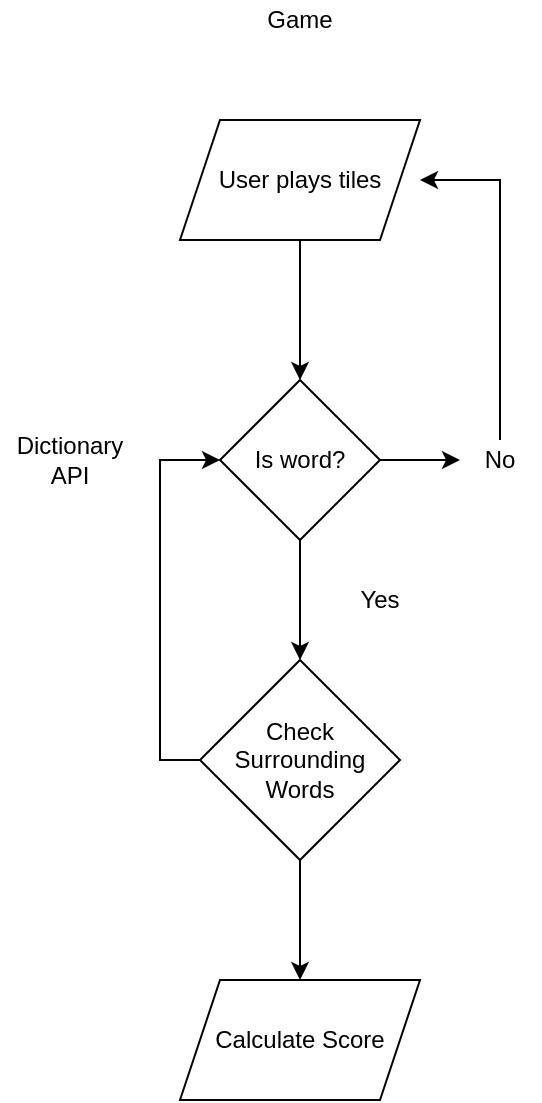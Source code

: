 <mxfile version="14.2.7" type="device"><diagram id="8BJXYvXiSxUhUVi4Weit" name="Page-1"><mxGraphModel dx="1006" dy="685" grid="1" gridSize="10" guides="1" tooltips="1" connect="1" arrows="1" fold="1" page="1" pageScale="1" pageWidth="850" pageHeight="1100" math="0" shadow="0"><root><mxCell id="0"/><mxCell id="1" parent="0"/><mxCell id="C4Dk4APJkv_HdkKihGZk-1" value="Game" style="text;html=1;strokeColor=none;fillColor=none;align=center;verticalAlign=middle;whiteSpace=wrap;rounded=0;" vertex="1" parent="1"><mxGeometry x="160" y="40" width="40" height="20" as="geometry"/></mxCell><mxCell id="C4Dk4APJkv_HdkKihGZk-4" value="" style="edgeStyle=orthogonalEdgeStyle;rounded=0;orthogonalLoop=1;jettySize=auto;html=1;" edge="1" parent="1" source="C4Dk4APJkv_HdkKihGZk-2" target="C4Dk4APJkv_HdkKihGZk-3"><mxGeometry relative="1" as="geometry"/></mxCell><mxCell id="C4Dk4APJkv_HdkKihGZk-2" value="User plays tiles" style="shape=parallelogram;perimeter=parallelogramPerimeter;whiteSpace=wrap;html=1;fixedSize=1;" vertex="1" parent="1"><mxGeometry x="120" y="100" width="120" height="60" as="geometry"/></mxCell><mxCell id="C4Dk4APJkv_HdkKihGZk-7" value="" style="edgeStyle=orthogonalEdgeStyle;rounded=0;orthogonalLoop=1;jettySize=auto;html=1;" edge="1" parent="1" source="C4Dk4APJkv_HdkKihGZk-3" target="C4Dk4APJkv_HdkKihGZk-6"><mxGeometry relative="1" as="geometry"/></mxCell><mxCell id="C4Dk4APJkv_HdkKihGZk-10" value="" style="edgeStyle=orthogonalEdgeStyle;rounded=0;orthogonalLoop=1;jettySize=auto;html=1;" edge="1" parent="1" source="C4Dk4APJkv_HdkKihGZk-3" target="C4Dk4APJkv_HdkKihGZk-9"><mxGeometry relative="1" as="geometry"/></mxCell><mxCell id="C4Dk4APJkv_HdkKihGZk-3" value="Is word?" style="rhombus;whiteSpace=wrap;html=1;" vertex="1" parent="1"><mxGeometry x="140" y="230" width="80" height="80" as="geometry"/></mxCell><mxCell id="C4Dk4APJkv_HdkKihGZk-5" value="Dictionary API" style="text;html=1;strokeColor=none;fillColor=none;align=center;verticalAlign=middle;whiteSpace=wrap;rounded=0;" vertex="1" parent="1"><mxGeometry x="30" y="260" width="70" height="20" as="geometry"/></mxCell><mxCell id="C4Dk4APJkv_HdkKihGZk-12" style="edgeStyle=orthogonalEdgeStyle;rounded=0;orthogonalLoop=1;jettySize=auto;html=1;exitX=0;exitY=0.5;exitDx=0;exitDy=0;entryX=0;entryY=0.5;entryDx=0;entryDy=0;" edge="1" parent="1" source="C4Dk4APJkv_HdkKihGZk-6" target="C4Dk4APJkv_HdkKihGZk-3"><mxGeometry relative="1" as="geometry"/></mxCell><mxCell id="C4Dk4APJkv_HdkKihGZk-14" value="" style="edgeStyle=orthogonalEdgeStyle;rounded=0;orthogonalLoop=1;jettySize=auto;html=1;" edge="1" parent="1" source="C4Dk4APJkv_HdkKihGZk-6" target="C4Dk4APJkv_HdkKihGZk-13"><mxGeometry relative="1" as="geometry"/></mxCell><mxCell id="C4Dk4APJkv_HdkKihGZk-6" value="Check Surrounding Words" style="rhombus;whiteSpace=wrap;html=1;" vertex="1" parent="1"><mxGeometry x="130" y="370" width="100" height="100" as="geometry"/></mxCell><mxCell id="C4Dk4APJkv_HdkKihGZk-8" value="Yes" style="text;html=1;strokeColor=none;fillColor=none;align=center;verticalAlign=middle;whiteSpace=wrap;rounded=0;" vertex="1" parent="1"><mxGeometry x="200" y="330" width="40" height="20" as="geometry"/></mxCell><mxCell id="C4Dk4APJkv_HdkKihGZk-11" style="edgeStyle=orthogonalEdgeStyle;rounded=0;orthogonalLoop=1;jettySize=auto;html=1;exitX=0.5;exitY=0;exitDx=0;exitDy=0;entryX=1;entryY=0.5;entryDx=0;entryDy=0;entryPerimeter=0;" edge="1" parent="1" source="C4Dk4APJkv_HdkKihGZk-9" target="C4Dk4APJkv_HdkKihGZk-2"><mxGeometry relative="1" as="geometry"/></mxCell><mxCell id="C4Dk4APJkv_HdkKihGZk-9" value="No" style="text;html=1;strokeColor=none;fillColor=none;align=center;verticalAlign=middle;whiteSpace=wrap;rounded=0;" vertex="1" parent="1"><mxGeometry x="260" y="260" width="40" height="20" as="geometry"/></mxCell><mxCell id="C4Dk4APJkv_HdkKihGZk-13" value="Calculate Score" style="shape=parallelogram;perimeter=parallelogramPerimeter;whiteSpace=wrap;html=1;fixedSize=1;" vertex="1" parent="1"><mxGeometry x="120" y="530" width="120" height="60" as="geometry"/></mxCell></root></mxGraphModel></diagram></mxfile>